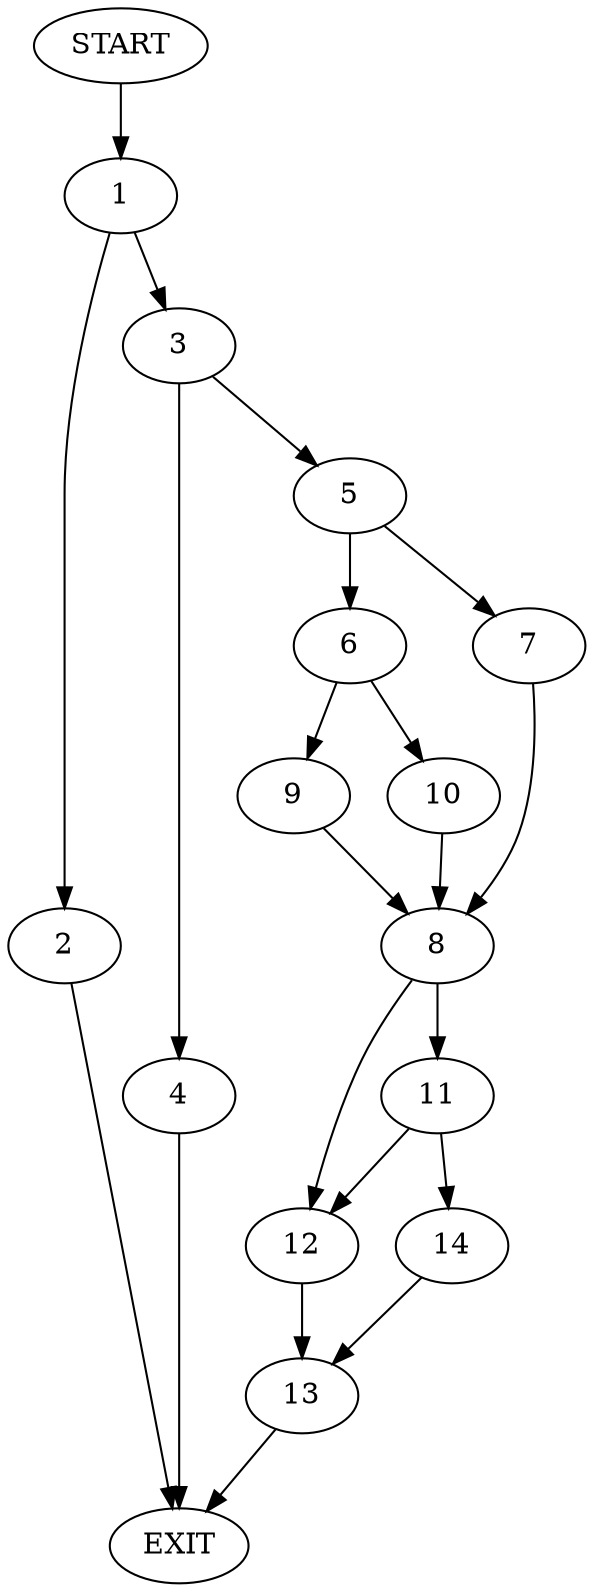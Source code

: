 digraph {
0 [label="START"]
15 [label="EXIT"]
0 -> 1
1 -> 2
1 -> 3
2 -> 15
3 -> 4
3 -> 5
5 -> 6
5 -> 7
4 -> 15
7 -> 8
6 -> 9
6 -> 10
9 -> 8
10 -> 8
8 -> 11
8 -> 12
12 -> 13
11 -> 14
11 -> 12
14 -> 13
13 -> 15
}
